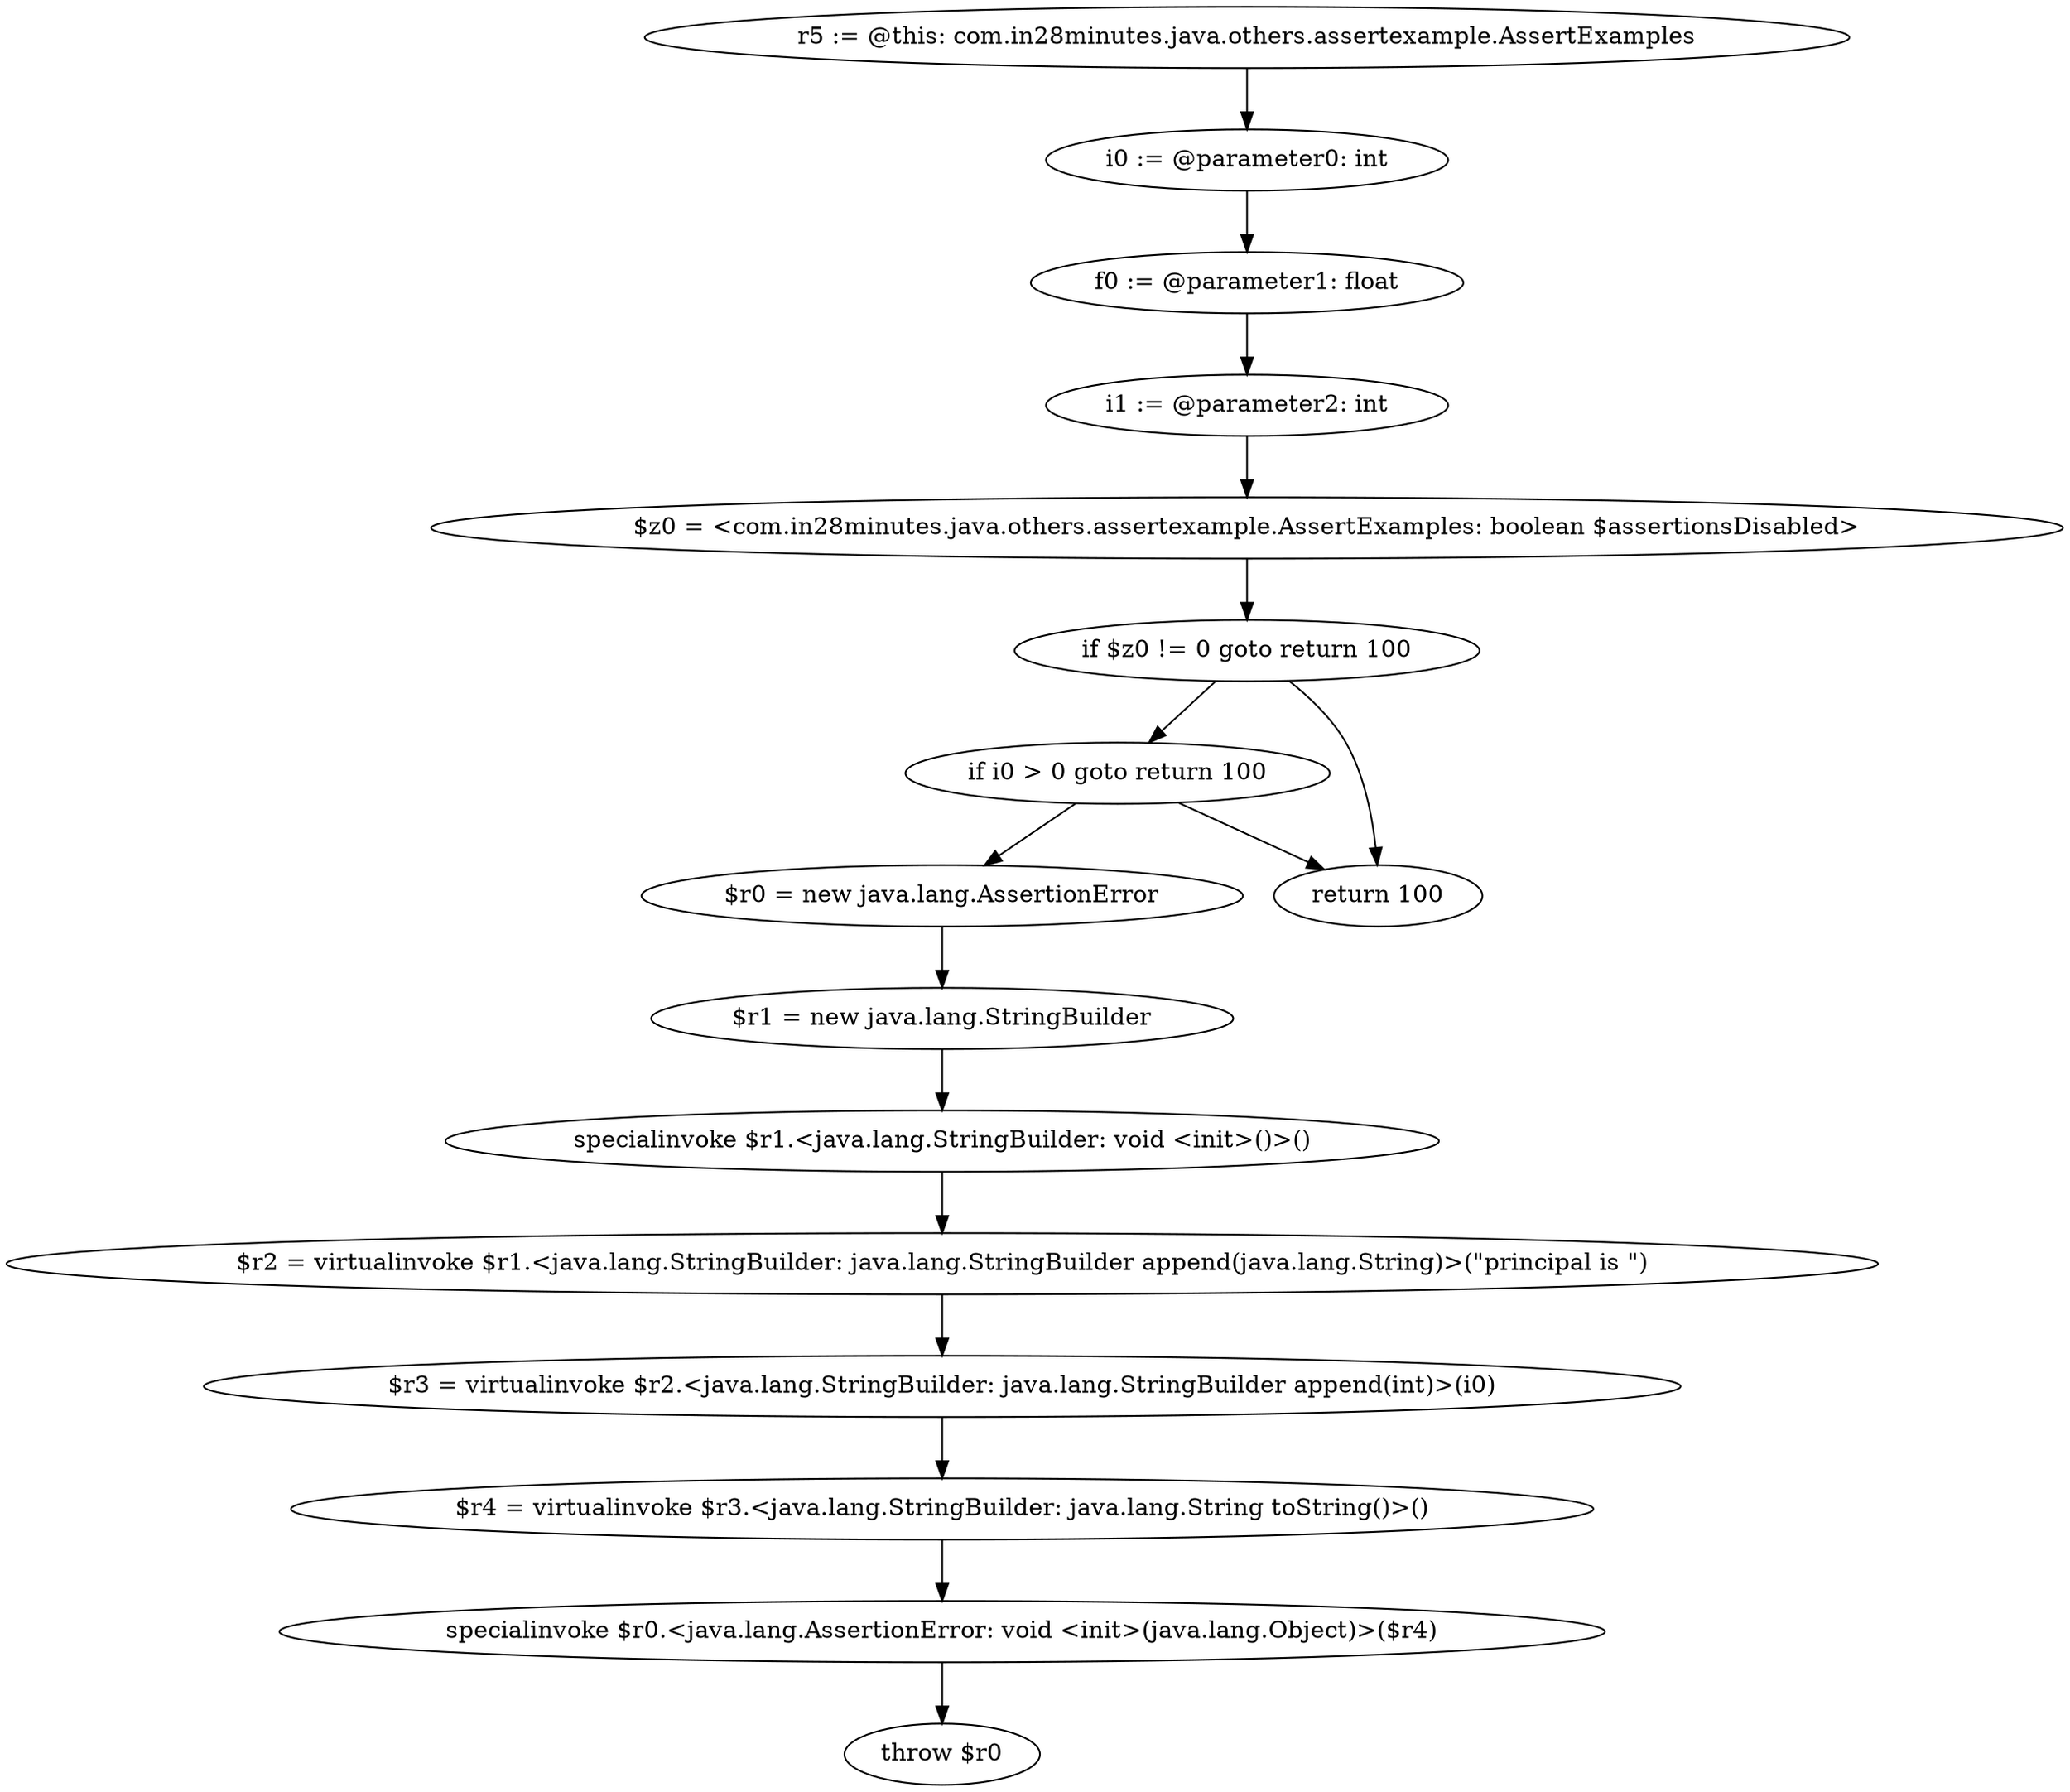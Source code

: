 digraph "unitGraph" {
    "r5 := @this: com.in28minutes.java.others.assertexample.AssertExamples"
    "i0 := @parameter0: int"
    "f0 := @parameter1: float"
    "i1 := @parameter2: int"
    "$z0 = <com.in28minutes.java.others.assertexample.AssertExamples: boolean $assertionsDisabled>"
    "if $z0 != 0 goto return 100"
    "if i0 > 0 goto return 100"
    "$r0 = new java.lang.AssertionError"
    "$r1 = new java.lang.StringBuilder"
    "specialinvoke $r1.<java.lang.StringBuilder: void <init>()>()"
    "$r2 = virtualinvoke $r1.<java.lang.StringBuilder: java.lang.StringBuilder append(java.lang.String)>(\"principal is \")"
    "$r3 = virtualinvoke $r2.<java.lang.StringBuilder: java.lang.StringBuilder append(int)>(i0)"
    "$r4 = virtualinvoke $r3.<java.lang.StringBuilder: java.lang.String toString()>()"
    "specialinvoke $r0.<java.lang.AssertionError: void <init>(java.lang.Object)>($r4)"
    "throw $r0"
    "return 100"
    "r5 := @this: com.in28minutes.java.others.assertexample.AssertExamples"->"i0 := @parameter0: int";
    "i0 := @parameter0: int"->"f0 := @parameter1: float";
    "f0 := @parameter1: float"->"i1 := @parameter2: int";
    "i1 := @parameter2: int"->"$z0 = <com.in28minutes.java.others.assertexample.AssertExamples: boolean $assertionsDisabled>";
    "$z0 = <com.in28minutes.java.others.assertexample.AssertExamples: boolean $assertionsDisabled>"->"if $z0 != 0 goto return 100";
    "if $z0 != 0 goto return 100"->"if i0 > 0 goto return 100";
    "if $z0 != 0 goto return 100"->"return 100";
    "if i0 > 0 goto return 100"->"$r0 = new java.lang.AssertionError";
    "if i0 > 0 goto return 100"->"return 100";
    "$r0 = new java.lang.AssertionError"->"$r1 = new java.lang.StringBuilder";
    "$r1 = new java.lang.StringBuilder"->"specialinvoke $r1.<java.lang.StringBuilder: void <init>()>()";
    "specialinvoke $r1.<java.lang.StringBuilder: void <init>()>()"->"$r2 = virtualinvoke $r1.<java.lang.StringBuilder: java.lang.StringBuilder append(java.lang.String)>(\"principal is \")";
    "$r2 = virtualinvoke $r1.<java.lang.StringBuilder: java.lang.StringBuilder append(java.lang.String)>(\"principal is \")"->"$r3 = virtualinvoke $r2.<java.lang.StringBuilder: java.lang.StringBuilder append(int)>(i0)";
    "$r3 = virtualinvoke $r2.<java.lang.StringBuilder: java.lang.StringBuilder append(int)>(i0)"->"$r4 = virtualinvoke $r3.<java.lang.StringBuilder: java.lang.String toString()>()";
    "$r4 = virtualinvoke $r3.<java.lang.StringBuilder: java.lang.String toString()>()"->"specialinvoke $r0.<java.lang.AssertionError: void <init>(java.lang.Object)>($r4)";
    "specialinvoke $r0.<java.lang.AssertionError: void <init>(java.lang.Object)>($r4)"->"throw $r0";
}
